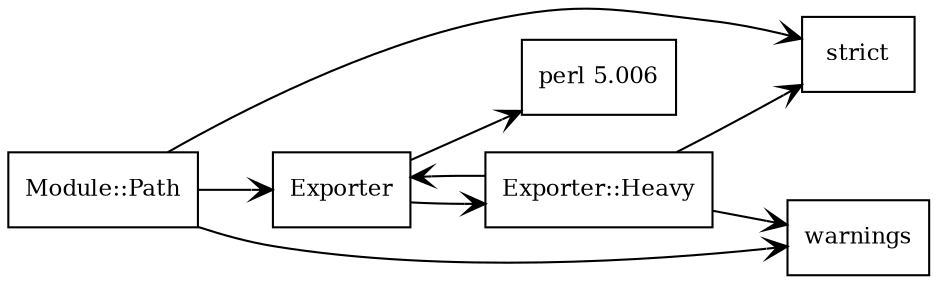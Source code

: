 digraph GRAPH_0 {

  // Generated by Graph::Easy 0.72 at Mon Dec 10 13:21:22 2012

  edge [ arrowhead=open ];
  graph [ rankdir=LR ];
  node [
    fontsize=11,
    fillcolor=white,
    style=filled,
    shape=box ];

  "Module::Path" -> Exporter [ color="#000000" ]
  "Module::Path" -> "strict" [ color="#000000" ]
  "Module::Path" -> warnings [ color="#000000" ]
  Exporter -> "Exporter::Heavy" [ color="#000000" ]
  Exporter -> "perl 5.006" [ color="#000000" ]
  "Exporter::Heavy" -> Exporter [ color="#000000" ]
  "Exporter::Heavy" -> "strict" [ color="#000000" ]
  "Exporter::Heavy" -> warnings [ color="#000000" ]

}
